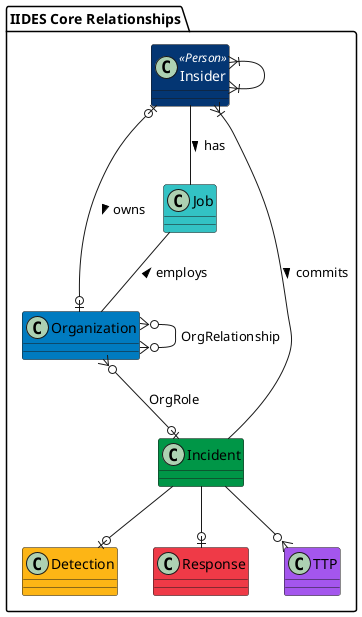@startuml IIDES_Core
package "IIDES Core Relationships" #FFF {

    class Insider <<Person>> #043673;text:white {}
    class Organization #007BC0 {}
    class Incident #009647 {}
    class Job #33c2C4 {}
    class Detection #FDB515 {}
    class Response #EF3A47 {}
    class TTP #A456ED {}

    Incident --|{ Insider : commits <
    Job -- Organization : employs <
    Insider -- Job : has >
    Organization }o--o| Incident : OrgRole
    Organization }o--o{ Organization : OrgRelationship
    Insider |o--o| Organization : owns >
    Insider }|--|{ Insider
    Incident --o| Detection
    Incident --o| Response
    Incident --o{ TTP
}
@enduml